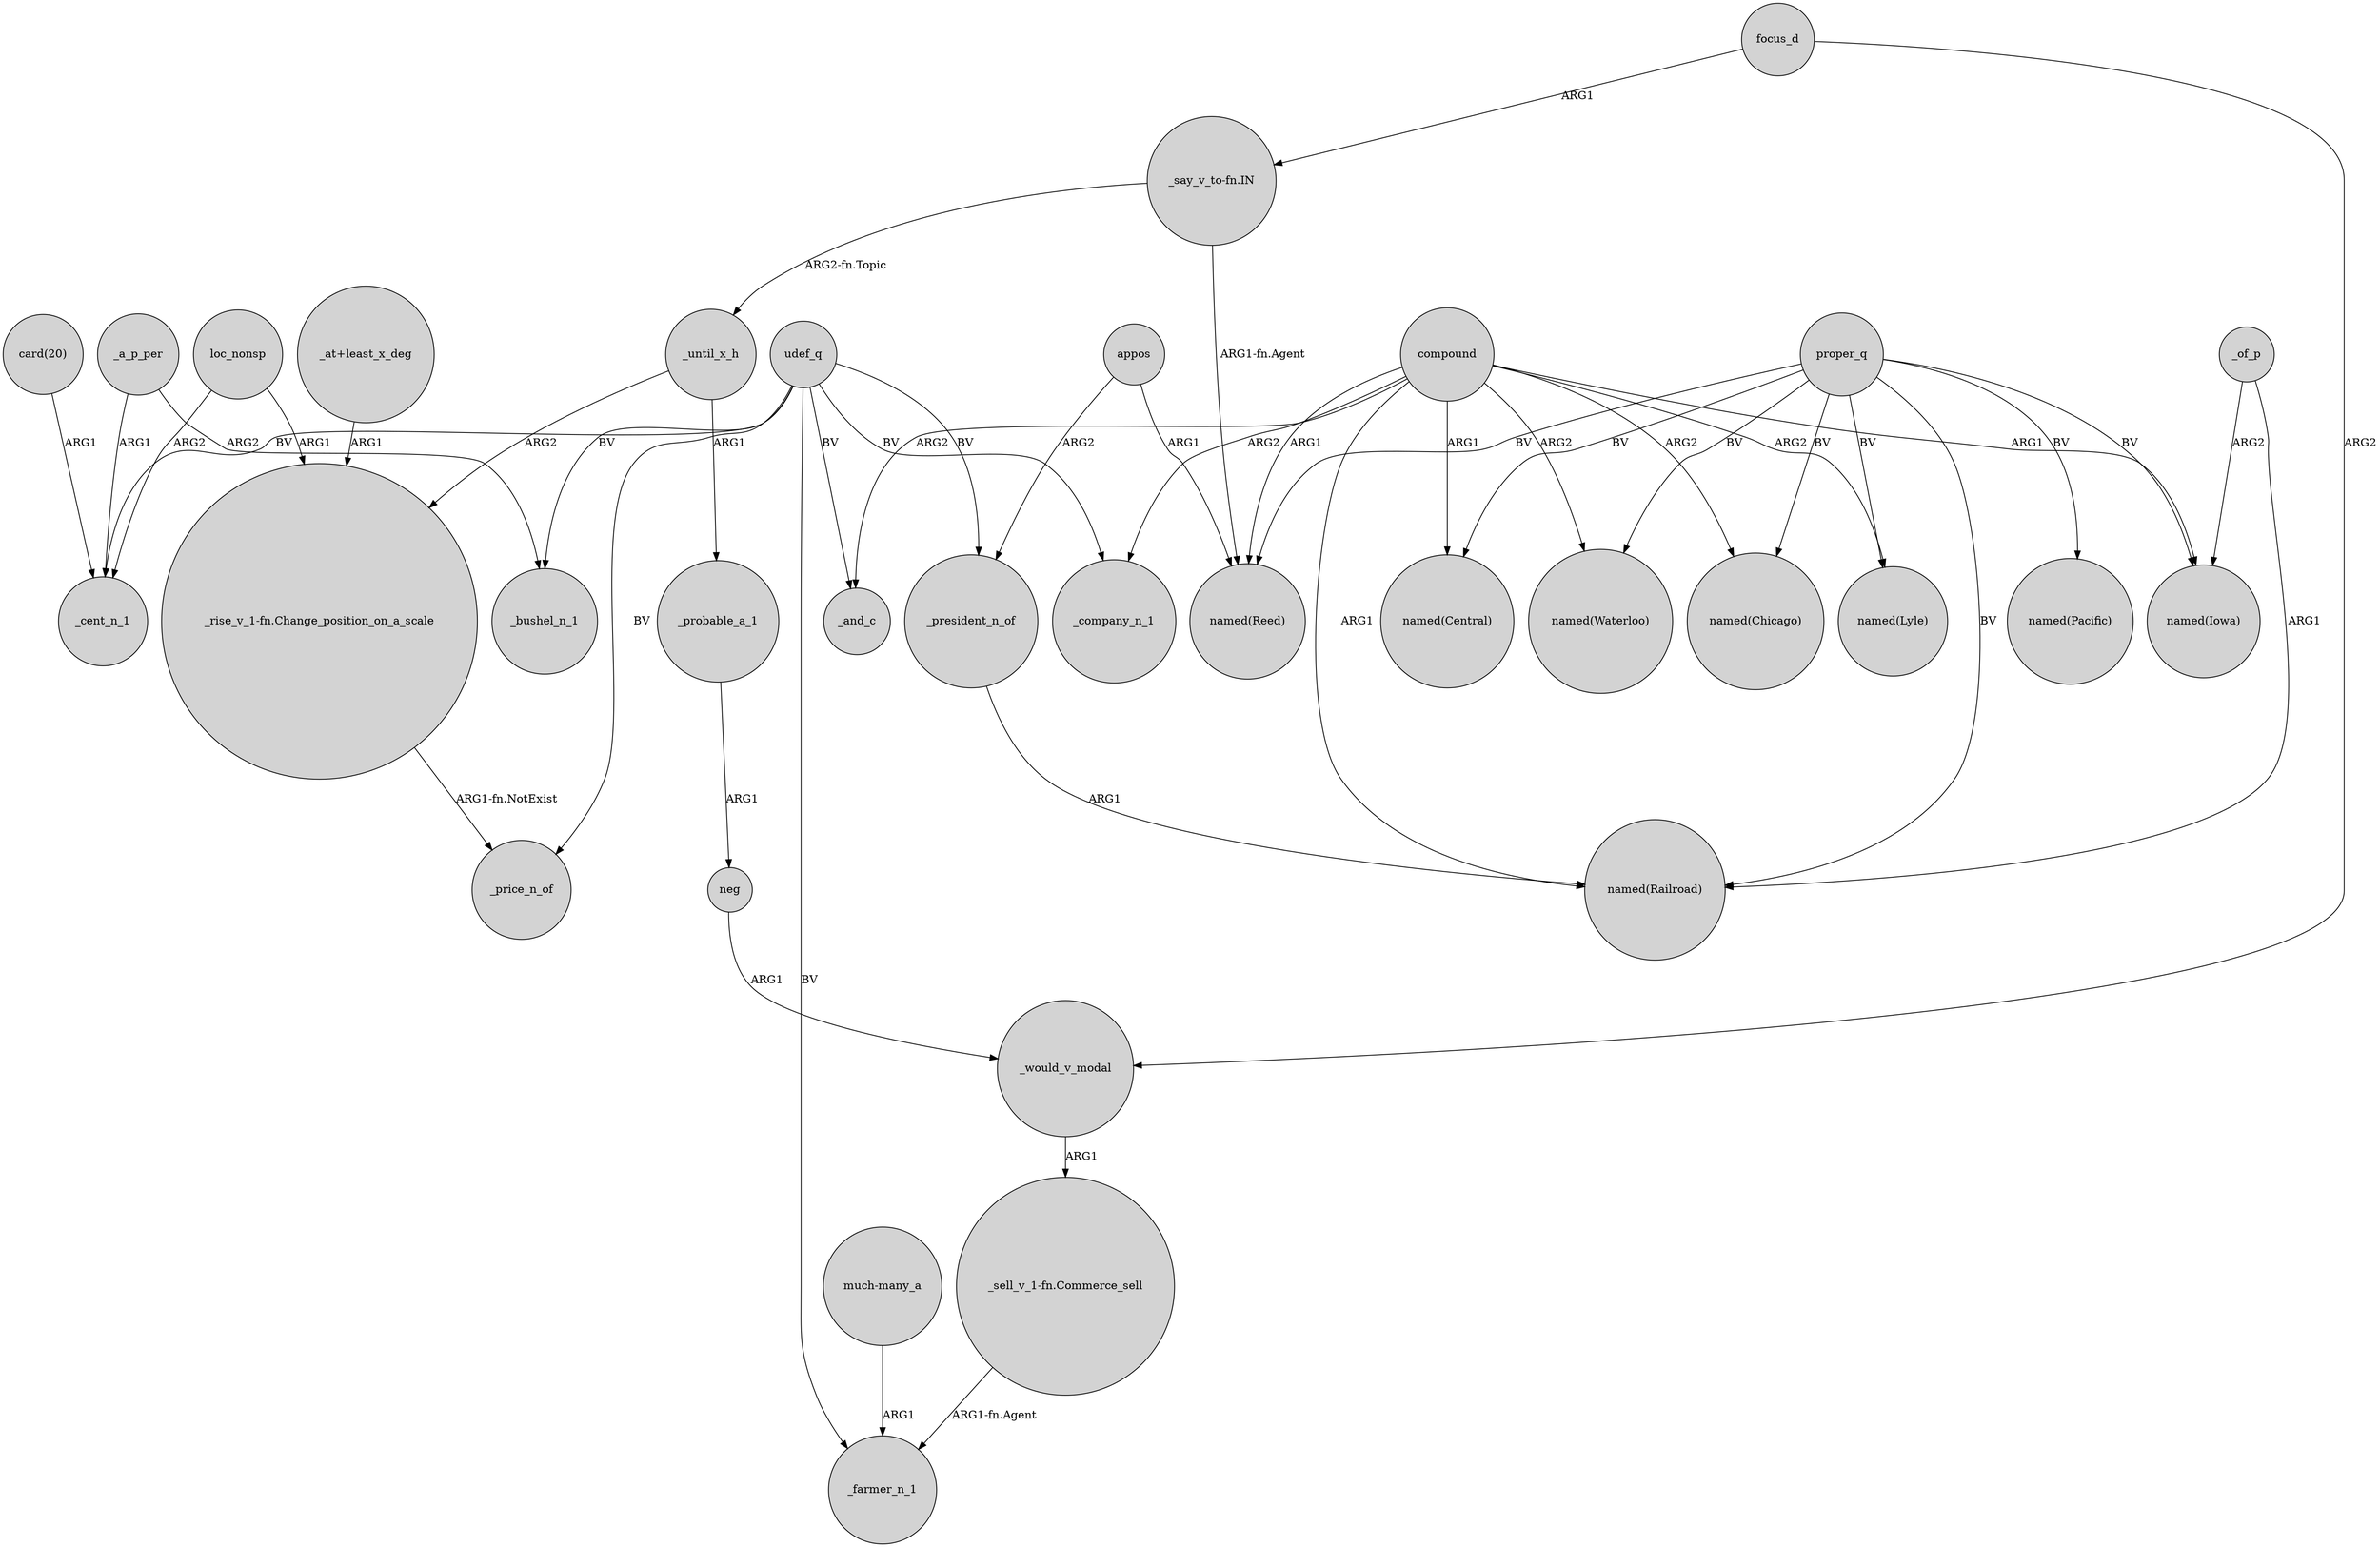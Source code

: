 digraph {
	node [shape=circle style=filled]
	"card(20)" -> _cent_n_1 [label=ARG1]
	_until_x_h -> "_rise_v_1-fn.Change_position_on_a_scale" [label=ARG2]
	focus_d -> _would_v_modal [label=ARG2]
	neg -> _would_v_modal [label=ARG1]
	loc_nonsp -> _cent_n_1 [label=ARG2]
	udef_q -> _company_n_1 [label=BV]
	_until_x_h -> _probable_a_1 [label=ARG1]
	udef_q -> _price_n_of [label=BV]
	"_say_v_to-fn.IN" -> "named(Reed)" [label="ARG1-fn.Agent"]
	compound -> "named(Reed)" [label=ARG1]
	_president_n_of -> "named(Railroad)" [label=ARG1]
	compound -> "named(Central)" [label=ARG1]
	compound -> "named(Railroad)" [label=ARG1]
	proper_q -> "named(Reed)" [label=BV]
	compound -> _company_n_1 [label=ARG2]
	proper_q -> "named(Waterloo)" [label=BV]
	_a_p_per -> _bushel_n_1 [label=ARG2]
	_would_v_modal -> "_sell_v_1-fn.Commerce_sell" [label=ARG1]
	compound -> "named(Chicago)" [label=ARG2]
	"_at+least_x_deg" -> "_rise_v_1-fn.Change_position_on_a_scale" [label=ARG1]
	udef_q -> _cent_n_1 [label=BV]
	compound -> "named(Waterloo)" [label=ARG2]
	compound -> "named(Lyle)" [label=ARG2]
	appos -> "named(Reed)" [label=ARG1]
	appos -> _president_n_of [label=ARG2]
	proper_q -> "named(Railroad)" [label=BV]
	"much-many_a" -> _farmer_n_1 [label=ARG1]
	compound -> _and_c [label=ARG2]
	udef_q -> _bushel_n_1 [label=BV]
	"_sell_v_1-fn.Commerce_sell" -> _farmer_n_1 [label="ARG1-fn.Agent"]
	udef_q -> _president_n_of [label=BV]
	loc_nonsp -> "_rise_v_1-fn.Change_position_on_a_scale" [label=ARG1]
	proper_q -> "named(Central)" [label=BV]
	_a_p_per -> _cent_n_1 [label=ARG1]
	proper_q -> "named(Lyle)" [label=BV]
	_of_p -> "named(Iowa)" [label=ARG2]
	proper_q -> "named(Iowa)" [label=BV]
	"_rise_v_1-fn.Change_position_on_a_scale" -> _price_n_of [label="ARG1-fn.NotExist"]
	"_say_v_to-fn.IN" -> _until_x_h [label="ARG2-fn.Topic"]
	udef_q -> _farmer_n_1 [label=BV]
	_of_p -> "named(Railroad)" [label=ARG1]
	compound -> "named(Iowa)" [label=ARG1]
	udef_q -> _and_c [label=BV]
	_probable_a_1 -> neg [label=ARG1]
	proper_q -> "named(Pacific)" [label=BV]
	proper_q -> "named(Chicago)" [label=BV]
	focus_d -> "_say_v_to-fn.IN" [label=ARG1]
}
